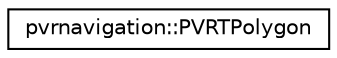 digraph "Graphical Class Hierarchy"
{
  edge [fontname="Helvetica",fontsize="10",labelfontname="Helvetica",labelfontsize="10"];
  node [fontname="Helvetica",fontsize="10",shape=record];
  rankdir="LR";
  Node1 [label="pvrnavigation::PVRTPolygon",height=0.2,width=0.4,color="black", fillcolor="white", style="filled",URL="$structpvrnavigation_1_1_p_v_r_t_polygon.html"];
}
